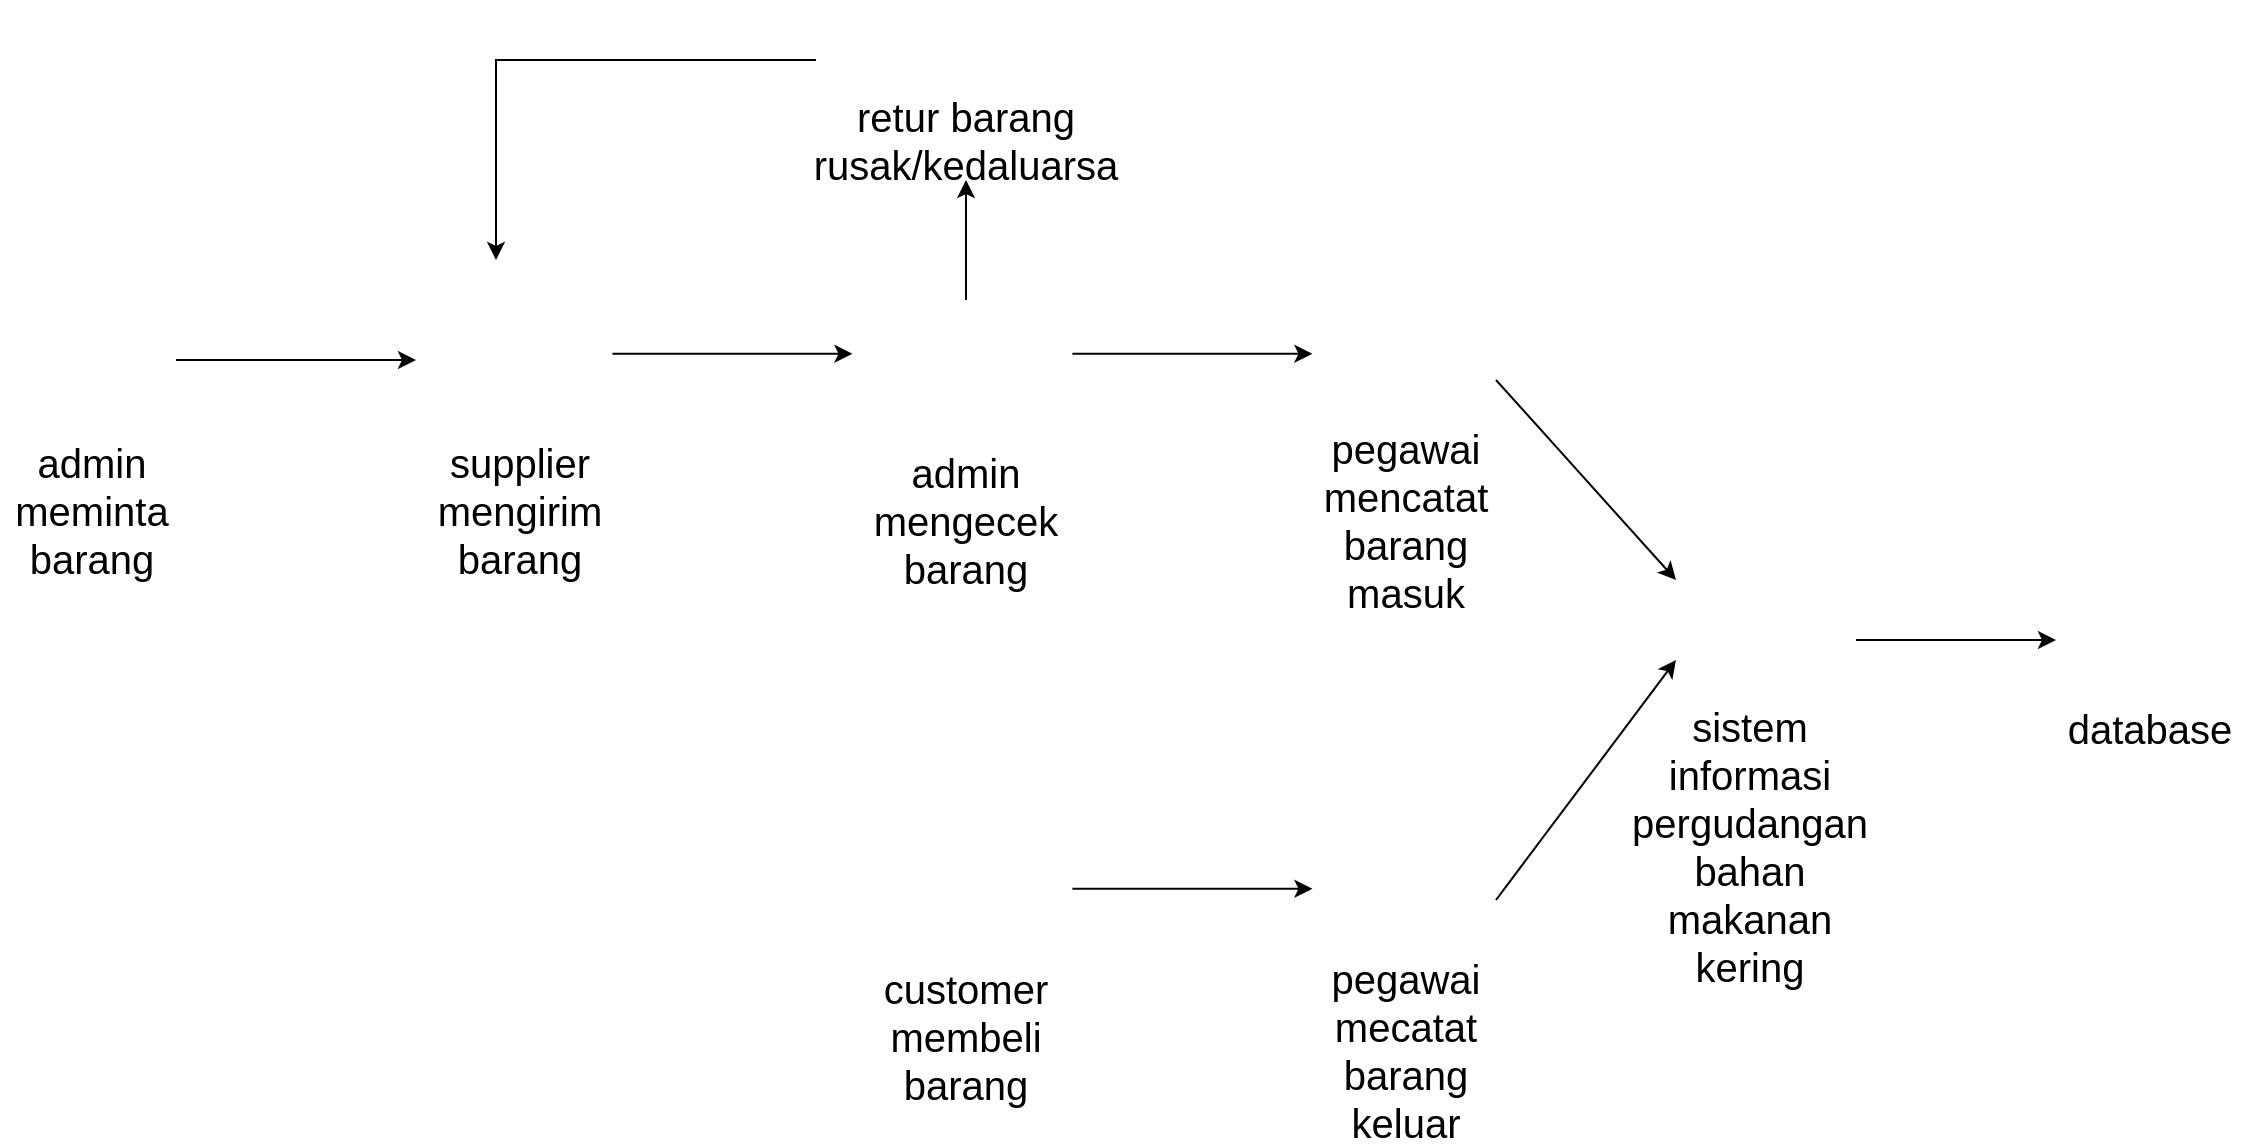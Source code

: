 <mxfile version="14.8.5" type="device"><diagram id="TQhdfJcbQP6EoGKrYwkA" name="Page-1"><mxGraphModel dx="1456" dy="793" grid="1" gridSize="10" guides="1" tooltips="1" connect="1" arrows="1" fold="1" page="1" pageScale="1" pageWidth="850" pageHeight="1100" math="0" shadow="0"><root><mxCell id="0"/><mxCell id="1" parent="0"/><mxCell id="16WfTeVRN30yxStgm_0b-7" value="" style="shape=image;verticalLabelPosition=bottom;labelBackgroundColor=#ffffff;verticalAlign=top;aspect=fixed;imageAspect=0;image=https://image.flaticon.com/icons/png/512/603/603156.png;fontSize=20;" vertex="1" parent="1"><mxGeometry x="1121.8" y="299" width="50" height="50" as="geometry"/></mxCell><mxCell id="16WfTeVRN30yxStgm_0b-8" value="" style="shape=image;verticalLabelPosition=bottom;labelBackgroundColor=#ffffff;verticalAlign=top;aspect=fixed;imageAspect=0;image=https://img.icons8.com/bubbles/2x/admin-settings-male.png;fontSize=20;" vertex="1" parent="1"><mxGeometry x="520" y="160" width="70" height="70" as="geometry"/></mxCell><mxCell id="16WfTeVRN30yxStgm_0b-9" value="" style="shape=image;verticalLabelPosition=bottom;labelBackgroundColor=#ffffff;verticalAlign=top;aspect=fixed;imageAspect=0;image=https://pngimage.net/wp-content/uploads/2018/06/supplier-png-7.png;fontSize=20;" vertex="1" parent="1"><mxGeometry x="300" y="160" width="62.83" height="55" as="geometry"/></mxCell><mxCell id="16WfTeVRN30yxStgm_0b-12" value="" style="shape=image;verticalLabelPosition=bottom;labelBackgroundColor=#ffffff;verticalAlign=top;aspect=fixed;imageAspect=0;image=https://indyme.com/wp-content/uploads/2020/11/customer-icon.png;fontSize=20;" vertex="1" parent="1"><mxGeometry x="524.01" y="424" width="62" height="62" as="geometry"/></mxCell><mxCell id="16WfTeVRN30yxStgm_0b-13" value="" style="shape=image;verticalLabelPosition=bottom;labelBackgroundColor=#ffffff;verticalAlign=top;aspect=fixed;imageAspect=0;image=https://unisi.ac.id/wp-content/uploads/2020/08/icon-software-sistem-informasi-300x300.png;fontSize=20;" vertex="1" parent="1"><mxGeometry x="916.8" y="294" width="60" height="60" as="geometry"/></mxCell><mxCell id="16WfTeVRN30yxStgm_0b-15" value="" style="shape=image;verticalLabelPosition=bottom;labelBackgroundColor=#ffffff;verticalAlign=top;aspect=fixed;imageAspect=0;image=https://erzap.com/uploads/gallery/image/1321/program_prosedur_melakukan_retur_pembelian_dan_penjualan_pada_toko_handphone_dengan_erzap.jpg;fontSize=20;" vertex="1" parent="1"><mxGeometry x="494.54" y="10" width="120.93" height="50" as="geometry"/></mxCell><mxCell id="16WfTeVRN30yxStgm_0b-16" value="" style="endArrow=classic;html=1;fontSize=20;" edge="1" parent="1"><mxGeometry width="50" height="50" relative="1" as="geometry"><mxPoint x="160" y="190" as="sourcePoint"/><mxPoint x="280" y="190" as="targetPoint"/></mxGeometry></mxCell><mxCell id="16WfTeVRN30yxStgm_0b-18" value="&lt;span style=&quot;font-size: 20px;&quot;&gt;admin meminta barang&lt;/span&gt;" style="text;html=1;strokeColor=none;fillColor=none;align=center;verticalAlign=middle;whiteSpace=wrap;rounded=0;fontSize=20;" vertex="1" parent="1"><mxGeometry x="72.5" y="230" width="90" height="70" as="geometry"/></mxCell><mxCell id="16WfTeVRN30yxStgm_0b-19" value="&lt;span style=&quot;font-size: 20px;&quot;&gt;supplier mengirim barang&lt;/span&gt;" style="text;html=1;strokeColor=none;fillColor=none;align=center;verticalAlign=middle;whiteSpace=wrap;rounded=0;fontSize=20;" vertex="1" parent="1"><mxGeometry x="284.62" y="225" width="93.59" height="80" as="geometry"/></mxCell><mxCell id="16WfTeVRN30yxStgm_0b-20" value="admin mengecek barang" style="text;html=1;strokeColor=none;fillColor=none;align=center;verticalAlign=middle;whiteSpace=wrap;rounded=0;fontSize=20;" vertex="1" parent="1"><mxGeometry x="508.2" y="235" width="93.59" height="70" as="geometry"/></mxCell><mxCell id="16WfTeVRN30yxStgm_0b-21" value="sistem informasi pergudangan bahan makanan kering" style="text;html=1;strokeColor=none;fillColor=none;align=center;verticalAlign=middle;whiteSpace=wrap;rounded=0;fontSize=20;" vertex="1" parent="1"><mxGeometry x="886.9" y="360" width="119.8" height="146" as="geometry"/></mxCell><mxCell id="16WfTeVRN30yxStgm_0b-22" value="database" style="text;html=1;strokeColor=none;fillColor=none;align=center;verticalAlign=middle;whiteSpace=wrap;rounded=0;fontSize=20;" vertex="1" parent="1"><mxGeometry x="1100" y="354" width="93.59" height="40" as="geometry"/></mxCell><mxCell id="16WfTeVRN30yxStgm_0b-23" value="retur barang rusak/kedaluarsa" style="text;html=1;strokeColor=none;fillColor=none;align=center;verticalAlign=middle;whiteSpace=wrap;rounded=0;fontSize=20;" vertex="1" parent="1"><mxGeometry x="508.21" y="70" width="93.59" height="20" as="geometry"/></mxCell><mxCell id="16WfTeVRN30yxStgm_0b-24" value="" style="shape=image;verticalLabelPosition=bottom;labelBackgroundColor=#ffffff;verticalAlign=top;aspect=fixed;imageAspect=0;image=https://puskom.umsb.ac.id/assets/images/dosen.png;fontSize=20;" vertex="1" parent="1"><mxGeometry x="750" y="170" width="50" height="50" as="geometry"/></mxCell><mxCell id="16WfTeVRN30yxStgm_0b-25" value="pegawai mencatat barang masuk" style="text;html=1;strokeColor=none;fillColor=none;align=center;verticalAlign=middle;whiteSpace=wrap;rounded=0;fontSize=20;" vertex="1" parent="1"><mxGeometry x="728.21" y="220" width="93.59" height="100" as="geometry"/></mxCell><mxCell id="16WfTeVRN30yxStgm_0b-26" value="" style="shape=image;verticalLabelPosition=bottom;labelBackgroundColor=#ffffff;verticalAlign=top;aspect=fixed;imageAspect=0;image=https://puskom.umsb.ac.id/assets/images/dosen.png;fontSize=20;" vertex="1" parent="1"><mxGeometry x="750" y="430" width="50" height="50" as="geometry"/></mxCell><mxCell id="16WfTeVRN30yxStgm_0b-27" value="pegawai mecatat barang keluar" style="text;html=1;strokeColor=none;fillColor=none;align=center;verticalAlign=middle;whiteSpace=wrap;rounded=0;fontSize=20;" vertex="1" parent="1"><mxGeometry x="728.2" y="490" width="93.59" height="90" as="geometry"/></mxCell><mxCell id="16WfTeVRN30yxStgm_0b-28" value="customer membeli barang" style="text;html=1;strokeColor=none;fillColor=none;align=center;verticalAlign=middle;whiteSpace=wrap;rounded=0;fontSize=20;" vertex="1" parent="1"><mxGeometry x="508.21" y="486" width="93.59" height="84" as="geometry"/></mxCell><mxCell id="16WfTeVRN30yxStgm_0b-29" value="" style="endArrow=classic;html=1;fontSize=20;" edge="1" parent="1"><mxGeometry width="50" height="50" relative="1" as="geometry"><mxPoint x="378.21" y="186.91" as="sourcePoint"/><mxPoint x="498.21" y="186.91" as="targetPoint"/></mxGeometry></mxCell><mxCell id="16WfTeVRN30yxStgm_0b-30" value="" style="endArrow=classic;html=1;fontSize=20;" edge="1" parent="1"><mxGeometry width="50" height="50" relative="1" as="geometry"><mxPoint x="608.2" y="186.91" as="sourcePoint"/><mxPoint x="728.2" y="186.91" as="targetPoint"/></mxGeometry></mxCell><mxCell id="16WfTeVRN30yxStgm_0b-31" value="" style="endArrow=classic;html=1;fontSize=20;" edge="1" parent="1"><mxGeometry width="50" height="50" relative="1" as="geometry"><mxPoint x="608.2" y="454.41" as="sourcePoint"/><mxPoint x="728.2" y="454.41" as="targetPoint"/></mxGeometry></mxCell><mxCell id="16WfTeVRN30yxStgm_0b-32" value="" style="endArrow=classic;html=1;fontSize=20;" edge="1" parent="1"><mxGeometry width="50" height="50" relative="1" as="geometry"><mxPoint x="820" y="200" as="sourcePoint"/><mxPoint x="910" y="300" as="targetPoint"/></mxGeometry></mxCell><mxCell id="16WfTeVRN30yxStgm_0b-33" value="" style="endArrow=classic;html=1;fontSize=20;" edge="1" parent="1"><mxGeometry width="50" height="50" relative="1" as="geometry"><mxPoint x="820" y="460" as="sourcePoint"/><mxPoint x="910" y="340" as="targetPoint"/></mxGeometry></mxCell><mxCell id="16WfTeVRN30yxStgm_0b-34" value="" style="endArrow=classic;html=1;fontSize=20;" edge="1" parent="1"><mxGeometry width="50" height="50" relative="1" as="geometry"><mxPoint x="1000" y="330" as="sourcePoint"/><mxPoint x="1100" y="330" as="targetPoint"/></mxGeometry></mxCell><mxCell id="16WfTeVRN30yxStgm_0b-35" value="" style="endArrow=classic;html=1;exitX=0.5;exitY=0;exitDx=0;exitDy=0;fontSize=20;" edge="1" parent="1" source="16WfTeVRN30yxStgm_0b-8"><mxGeometry width="50" height="50" relative="1" as="geometry"><mxPoint x="618.2" y="196.91" as="sourcePoint"/><mxPoint x="555" y="100" as="targetPoint"/></mxGeometry></mxCell><mxCell id="16WfTeVRN30yxStgm_0b-36" value="" style="endArrow=classic;html=1;rounded=0;fontSize=20;" edge="1" parent="1"><mxGeometry width="50" height="50" relative="1" as="geometry"><mxPoint x="480" y="40" as="sourcePoint"/><mxPoint x="320" y="140" as="targetPoint"/><Array as="points"><mxPoint x="320" y="40"/></Array></mxGeometry></mxCell><mxCell id="16WfTeVRN30yxStgm_0b-38" value="" style="shape=image;verticalLabelPosition=bottom;labelBackgroundColor=#ffffff;verticalAlign=top;aspect=fixed;imageAspect=0;image=https://img.icons8.com/bubbles/2x/admin-settings-male.png;fontSize=20;" vertex="1" parent="1"><mxGeometry x="82.5" y="152.5" width="70" height="70" as="geometry"/></mxCell></root></mxGraphModel></diagram></mxfile>